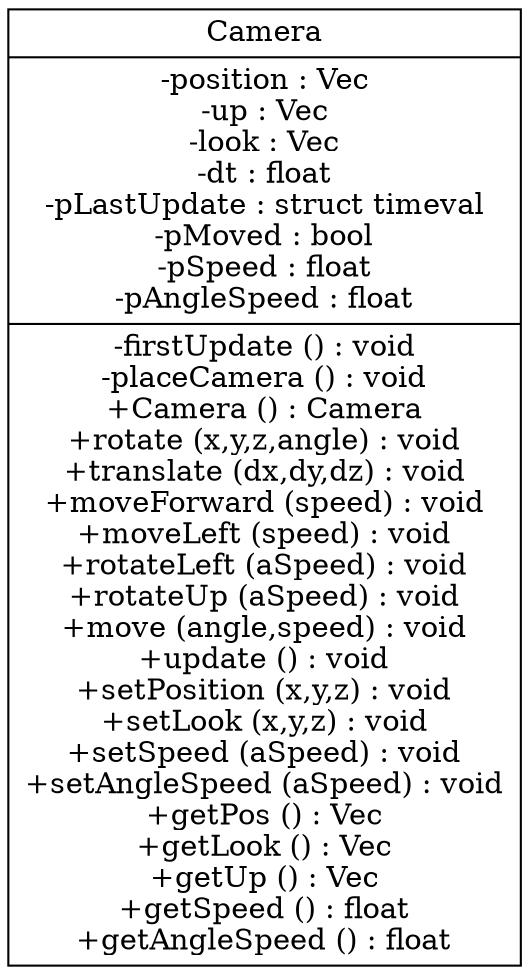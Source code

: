 /**
 * Graph Camera Generated by Emacs/SRecode on 09:28:05 PM.
 */
digraph structs {
	node [shape=record];
	
	"Camera" [  shape="record" label="{Camera|-position : Vec\n-up : Vec\n-look : Vec\n-dt : float\n-pLastUpdate : struct timeval\n-pMoved : bool\n-pSpeed : float\n-pAngleSpeed : float|-firstUpdate () : void\n-placeCamera () : void\n+Camera () : Camera\n+rotate (x,y,z,angle) : void\n+translate (dx,dy,dz) : void\n+moveForward (speed) : void\n+moveLeft (speed) : void\n+rotateLeft (aSpeed) : void\n+rotateUp (aSpeed) : void\n+move (angle,speed) : void\n+update () : void\n+setPosition (x,y,z) : void\n+setLook (x,y,z) : void\n+setSpeed (aSpeed) : void\n+setAngleSpeed (aSpeed) : void\n+getPos () : Vec\n+getLook () : Vec\n+getUp () : Vec\n+getSpeed () : float\n+getAngleSpeed () : float}" pos="0,0" ];
}